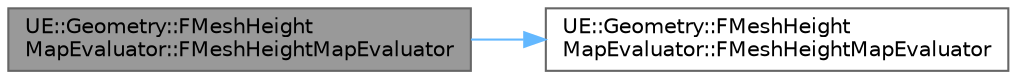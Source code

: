 digraph "UE::Geometry::FMeshHeightMapEvaluator::FMeshHeightMapEvaluator"
{
 // INTERACTIVE_SVG=YES
 // LATEX_PDF_SIZE
  bgcolor="transparent";
  edge [fontname=Helvetica,fontsize=10,labelfontname=Helvetica,labelfontsize=10];
  node [fontname=Helvetica,fontsize=10,shape=box,height=0.2,width=0.4];
  rankdir="LR";
  Node1 [id="Node000001",label="UE::Geometry::FMeshHeight\lMapEvaluator::FMeshHeightMapEvaluator",height=0.2,width=0.4,color="gray40", fillcolor="grey60", style="filled", fontcolor="black",tooltip=" "];
  Node1 -> Node2 [id="edge1_Node000001_Node000002",color="steelblue1",style="solid",tooltip=" "];
  Node2 [id="Node000002",label="UE::Geometry::FMeshHeight\lMapEvaluator::FMeshHeightMapEvaluator",height=0.2,width=0.4,color="grey40", fillcolor="white", style="filled",URL="$d4/dfc/classUE_1_1Geometry_1_1FMeshHeightMapEvaluator.html#a0ed4d70583a9b9fec550a181b159a296",tooltip=" "];
}
